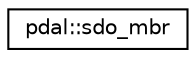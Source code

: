 digraph "Graphical Class Hierarchy"
{
  edge [fontname="Helvetica",fontsize="10",labelfontname="Helvetica",labelfontsize="10"];
  node [fontname="Helvetica",fontsize="10",shape=record];
  rankdir="LR";
  Node1 [label="pdal::sdo_mbr",height=0.2,width=0.4,color="black", fillcolor="white", style="filled",URL="$namespacepdal.html#structpdal_1_1sdo__mbr"];
}
